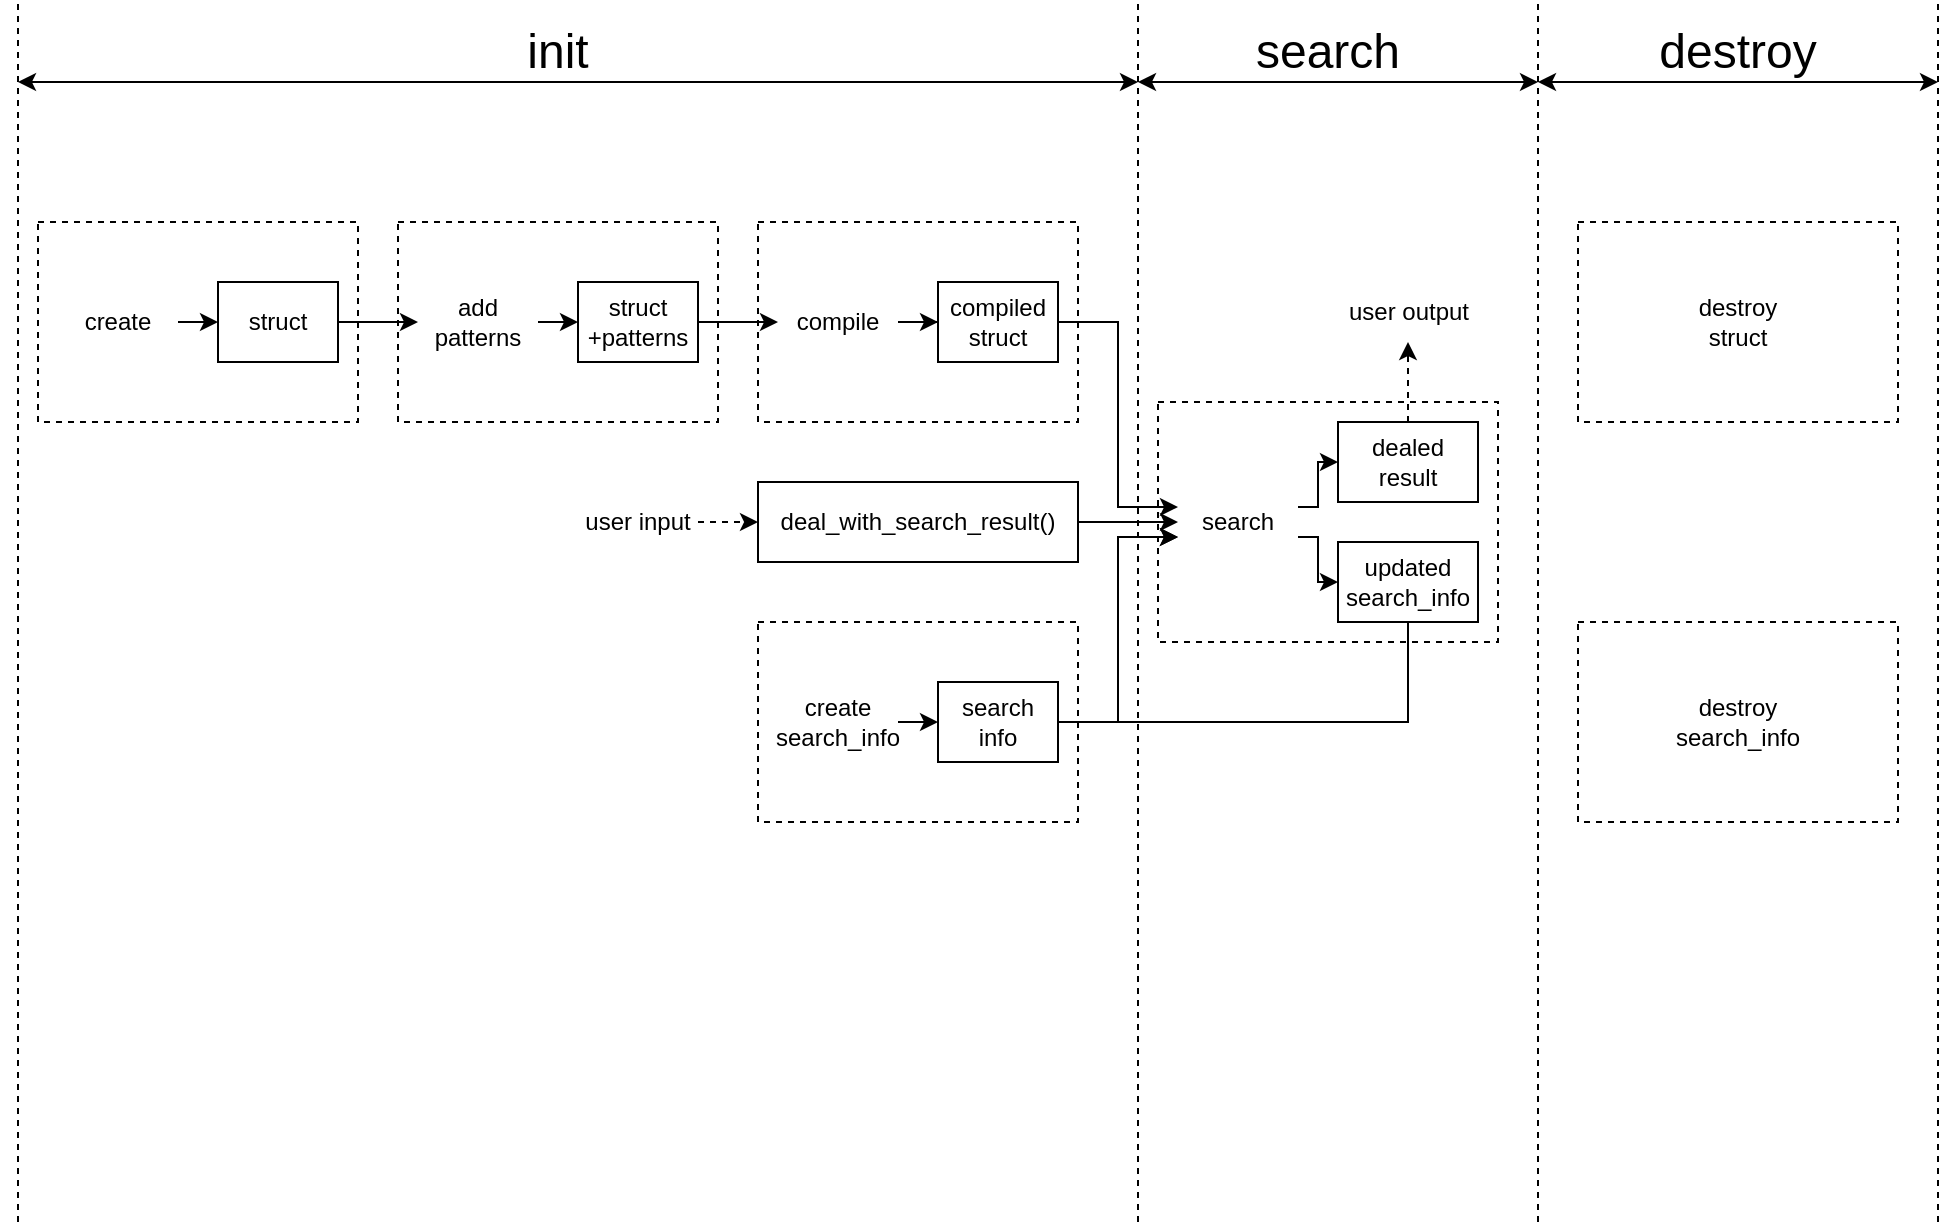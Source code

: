 <mxfile version="21.6.8" type="github">
  <diagram name="第 1 页" id="pvg0zaXt-YUNM_NyXzsP">
    <mxGraphModel dx="1434" dy="729" grid="1" gridSize="10" guides="1" tooltips="1" connect="1" arrows="1" fold="1" page="1" pageScale="1" pageWidth="1169" pageHeight="827" math="0" shadow="0">
      <root>
        <mxCell id="0" />
        <mxCell id="1" parent="0" />
        <mxCell id="F31uuGne2R7LKTNITNMI-1" value="" style="rounded=0;whiteSpace=wrap;html=1;dashed=1;" vertex="1" parent="1">
          <mxGeometry x="40" y="140" width="160" height="100" as="geometry" />
        </mxCell>
        <mxCell id="F31uuGne2R7LKTNITNMI-2" value="" style="rounded=0;whiteSpace=wrap;html=1;dashed=1;" vertex="1" parent="1">
          <mxGeometry x="220" y="140" width="160" height="100" as="geometry" />
        </mxCell>
        <mxCell id="F31uuGne2R7LKTNITNMI-3" value="" style="rounded=0;whiteSpace=wrap;html=1;dashed=1;" vertex="1" parent="1">
          <mxGeometry x="400" y="140" width="160" height="100" as="geometry" />
        </mxCell>
        <mxCell id="F31uuGne2R7LKTNITNMI-4" value="" style="rounded=0;whiteSpace=wrap;html=1;dashed=1;" vertex="1" parent="1">
          <mxGeometry x="600" y="230" width="170" height="120" as="geometry" />
        </mxCell>
        <mxCell id="F31uuGne2R7LKTNITNMI-5" value="" style="rounded=0;whiteSpace=wrap;html=1;dashed=1;" vertex="1" parent="1">
          <mxGeometry x="400" y="340" width="160" height="100" as="geometry" />
        </mxCell>
        <mxCell id="F31uuGne2R7LKTNITNMI-6" value="" style="rounded=0;whiteSpace=wrap;html=1;dashed=1;" vertex="1" parent="1">
          <mxGeometry x="810" y="140" width="160" height="100" as="geometry" />
        </mxCell>
        <mxCell id="F31uuGne2R7LKTNITNMI-9" value="" style="rounded=0;whiteSpace=wrap;html=1;dashed=1;" vertex="1" parent="1">
          <mxGeometry x="810" y="340" width="160" height="100" as="geometry" />
        </mxCell>
        <mxCell id="F31uuGne2R7LKTNITNMI-10" value="create" style="text;html=1;strokeColor=none;fillColor=none;align=center;verticalAlign=middle;whiteSpace=wrap;rounded=0;rotation=0;" vertex="1" parent="1">
          <mxGeometry x="50" y="175" width="60" height="30" as="geometry" />
        </mxCell>
        <mxCell id="F31uuGne2R7LKTNITNMI-17" style="edgeStyle=orthogonalEdgeStyle;rounded=0;orthogonalLoop=1;jettySize=auto;html=1;exitX=1;exitY=0.5;exitDx=0;exitDy=0;entryX=0;entryY=0.5;entryDx=0;entryDy=0;" edge="1" parent="1" source="F31uuGne2R7LKTNITNMI-11" target="F31uuGne2R7LKTNITNMI-16">
          <mxGeometry relative="1" as="geometry" />
        </mxCell>
        <mxCell id="F31uuGne2R7LKTNITNMI-11" value="struct" style="rounded=0;whiteSpace=wrap;html=1;spacingLeft=0;" vertex="1" parent="1">
          <mxGeometry x="130" y="170" width="60" height="40" as="geometry" />
        </mxCell>
        <mxCell id="F31uuGne2R7LKTNITNMI-14" value="" style="endArrow=classic;html=1;rounded=0;entryX=0;entryY=0.5;entryDx=0;entryDy=0;exitX=1;exitY=0.5;exitDx=0;exitDy=0;" edge="1" parent="1" source="F31uuGne2R7LKTNITNMI-10" target="F31uuGne2R7LKTNITNMI-11">
          <mxGeometry width="50" height="50" relative="1" as="geometry">
            <mxPoint x="90" y="190" as="sourcePoint" />
            <mxPoint x="540" y="320" as="targetPoint" />
          </mxGeometry>
        </mxCell>
        <mxCell id="F31uuGne2R7LKTNITNMI-24" style="edgeStyle=orthogonalEdgeStyle;rounded=0;orthogonalLoop=1;jettySize=auto;html=1;exitX=1;exitY=0.5;exitDx=0;exitDy=0;entryX=0;entryY=0.5;entryDx=0;entryDy=0;" edge="1" parent="1" source="F31uuGne2R7LKTNITNMI-16" target="F31uuGne2R7LKTNITNMI-23">
          <mxGeometry relative="1" as="geometry" />
        </mxCell>
        <mxCell id="F31uuGne2R7LKTNITNMI-16" value="add patterns" style="text;html=1;strokeColor=none;fillColor=none;align=center;verticalAlign=middle;whiteSpace=wrap;rounded=0;" vertex="1" parent="1">
          <mxGeometry x="230" y="175" width="60" height="30" as="geometry" />
        </mxCell>
        <mxCell id="F31uuGne2R7LKTNITNMI-27" style="edgeStyle=orthogonalEdgeStyle;rounded=0;orthogonalLoop=1;jettySize=auto;html=1;exitX=1;exitY=0.5;exitDx=0;exitDy=0;entryX=0;entryY=0.5;entryDx=0;entryDy=0;" edge="1" parent="1" source="F31uuGne2R7LKTNITNMI-23" target="F31uuGne2R7LKTNITNMI-25">
          <mxGeometry relative="1" as="geometry" />
        </mxCell>
        <mxCell id="F31uuGne2R7LKTNITNMI-23" value="struct +patterns" style="rounded=0;whiteSpace=wrap;html=1;spacingLeft=0;" vertex="1" parent="1">
          <mxGeometry x="310" y="170" width="60" height="40" as="geometry" />
        </mxCell>
        <mxCell id="F31uuGne2R7LKTNITNMI-28" style="edgeStyle=orthogonalEdgeStyle;rounded=0;orthogonalLoop=1;jettySize=auto;html=1;exitX=1;exitY=0.5;exitDx=0;exitDy=0;" edge="1" parent="1" source="F31uuGne2R7LKTNITNMI-25" target="F31uuGne2R7LKTNITNMI-26">
          <mxGeometry relative="1" as="geometry" />
        </mxCell>
        <mxCell id="F31uuGne2R7LKTNITNMI-25" value="compile" style="text;html=1;strokeColor=none;fillColor=none;align=center;verticalAlign=middle;whiteSpace=wrap;rounded=0;" vertex="1" parent="1">
          <mxGeometry x="410" y="175" width="60" height="30" as="geometry" />
        </mxCell>
        <mxCell id="F31uuGne2R7LKTNITNMI-38" style="edgeStyle=orthogonalEdgeStyle;rounded=0;orthogonalLoop=1;jettySize=auto;html=1;entryX=0;entryY=0.25;entryDx=0;entryDy=0;" edge="1" parent="1" source="F31uuGne2R7LKTNITNMI-26" target="F31uuGne2R7LKTNITNMI-35">
          <mxGeometry relative="1" as="geometry" />
        </mxCell>
        <mxCell id="F31uuGne2R7LKTNITNMI-26" value="compiled struct" style="rounded=0;whiteSpace=wrap;html=1;spacingLeft=0;" vertex="1" parent="1">
          <mxGeometry x="490" y="170" width="60" height="40" as="geometry" />
        </mxCell>
        <mxCell id="F31uuGne2R7LKTNITNMI-37" style="edgeStyle=orthogonalEdgeStyle;rounded=0;orthogonalLoop=1;jettySize=auto;html=1;exitX=1;exitY=0.5;exitDx=0;exitDy=0;" edge="1" parent="1" source="F31uuGne2R7LKTNITNMI-29" target="F31uuGne2R7LKTNITNMI-35">
          <mxGeometry relative="1" as="geometry" />
        </mxCell>
        <mxCell id="F31uuGne2R7LKTNITNMI-29" value="deal_with_search_result()" style="rounded=0;whiteSpace=wrap;html=1;" vertex="1" parent="1">
          <mxGeometry x="400" y="270" width="160" height="40" as="geometry" />
        </mxCell>
        <mxCell id="F31uuGne2R7LKTNITNMI-31" style="edgeStyle=orthogonalEdgeStyle;rounded=0;orthogonalLoop=1;jettySize=auto;html=1;exitX=1;exitY=0.5;exitDx=0;exitDy=0;entryX=0;entryY=0.5;entryDx=0;entryDy=0;dashed=1;" edge="1" parent="1" source="F31uuGne2R7LKTNITNMI-30" target="F31uuGne2R7LKTNITNMI-29">
          <mxGeometry relative="1" as="geometry" />
        </mxCell>
        <mxCell id="F31uuGne2R7LKTNITNMI-30" value="user input" style="text;html=1;strokeColor=none;fillColor=none;align=center;verticalAlign=middle;whiteSpace=wrap;rounded=0;" vertex="1" parent="1">
          <mxGeometry x="310" y="275" width="60" height="30" as="geometry" />
        </mxCell>
        <mxCell id="F31uuGne2R7LKTNITNMI-34" style="edgeStyle=orthogonalEdgeStyle;rounded=0;orthogonalLoop=1;jettySize=auto;html=1;exitX=1;exitY=0.5;exitDx=0;exitDy=0;entryX=0;entryY=0.5;entryDx=0;entryDy=0;" edge="1" parent="1" source="F31uuGne2R7LKTNITNMI-32" target="F31uuGne2R7LKTNITNMI-33">
          <mxGeometry relative="1" as="geometry" />
        </mxCell>
        <mxCell id="F31uuGne2R7LKTNITNMI-32" value="create search_info" style="text;html=1;strokeColor=none;fillColor=none;align=center;verticalAlign=middle;whiteSpace=wrap;rounded=0;" vertex="1" parent="1">
          <mxGeometry x="410" y="375" width="60" height="30" as="geometry" />
        </mxCell>
        <mxCell id="F31uuGne2R7LKTNITNMI-36" style="edgeStyle=orthogonalEdgeStyle;rounded=0;orthogonalLoop=1;jettySize=auto;html=1;exitX=1;exitY=0.5;exitDx=0;exitDy=0;entryX=0;entryY=0.75;entryDx=0;entryDy=0;" edge="1" parent="1" source="F31uuGne2R7LKTNITNMI-33" target="F31uuGne2R7LKTNITNMI-35">
          <mxGeometry relative="1" as="geometry" />
        </mxCell>
        <mxCell id="F31uuGne2R7LKTNITNMI-33" value="search info" style="rounded=0;whiteSpace=wrap;html=1;spacingLeft=0;" vertex="1" parent="1">
          <mxGeometry x="490" y="370" width="60" height="40" as="geometry" />
        </mxCell>
        <mxCell id="F31uuGne2R7LKTNITNMI-48" style="edgeStyle=orthogonalEdgeStyle;rounded=0;orthogonalLoop=1;jettySize=auto;html=1;exitX=1;exitY=0.75;exitDx=0;exitDy=0;" edge="1" parent="1" source="F31uuGne2R7LKTNITNMI-35" target="F31uuGne2R7LKTNITNMI-41">
          <mxGeometry relative="1" as="geometry">
            <Array as="points">
              <mxPoint x="680" y="298" />
              <mxPoint x="680" y="320" />
            </Array>
          </mxGeometry>
        </mxCell>
        <mxCell id="F31uuGne2R7LKTNITNMI-56" style="edgeStyle=orthogonalEdgeStyle;rounded=0;orthogonalLoop=1;jettySize=auto;html=1;exitX=1;exitY=0.25;exitDx=0;exitDy=0;entryX=0;entryY=0.5;entryDx=0;entryDy=0;" edge="1" parent="1" source="F31uuGne2R7LKTNITNMI-35" target="F31uuGne2R7LKTNITNMI-42">
          <mxGeometry relative="1" as="geometry">
            <Array as="points">
              <mxPoint x="680" y="283" />
              <mxPoint x="680" y="260" />
            </Array>
          </mxGeometry>
        </mxCell>
        <mxCell id="F31uuGne2R7LKTNITNMI-35" value="search" style="text;html=1;strokeColor=none;fillColor=none;align=center;verticalAlign=middle;whiteSpace=wrap;rounded=0;" vertex="1" parent="1">
          <mxGeometry x="610" y="275" width="60" height="30" as="geometry" />
        </mxCell>
        <mxCell id="F31uuGne2R7LKTNITNMI-58" style="edgeStyle=orthogonalEdgeStyle;rounded=0;orthogonalLoop=1;jettySize=auto;html=1;exitX=0.5;exitY=1;exitDx=0;exitDy=0;entryX=0;entryY=0.75;entryDx=0;entryDy=0;" edge="1" parent="1" source="F31uuGne2R7LKTNITNMI-41" target="F31uuGne2R7LKTNITNMI-35">
          <mxGeometry relative="1" as="geometry">
            <Array as="points">
              <mxPoint x="725" y="390" />
              <mxPoint x="580" y="390" />
              <mxPoint x="580" y="298" />
            </Array>
          </mxGeometry>
        </mxCell>
        <mxCell id="F31uuGne2R7LKTNITNMI-41" value="updated search_info" style="rounded=0;whiteSpace=wrap;html=1;spacingLeft=0;" vertex="1" parent="1">
          <mxGeometry x="690" y="300" width="70" height="40" as="geometry" />
        </mxCell>
        <mxCell id="F31uuGne2R7LKTNITNMI-78" value="" style="edgeStyle=orthogonalEdgeStyle;rounded=0;orthogonalLoop=1;jettySize=auto;html=1;dashed=1;" edge="1" parent="1" source="F31uuGne2R7LKTNITNMI-42">
          <mxGeometry relative="1" as="geometry">
            <mxPoint x="725" y="200" as="targetPoint" />
          </mxGeometry>
        </mxCell>
        <mxCell id="F31uuGne2R7LKTNITNMI-42" value="dealed result" style="rounded=0;whiteSpace=wrap;html=1;spacingLeft=0;" vertex="1" parent="1">
          <mxGeometry x="690" y="240" width="70" height="40" as="geometry" />
        </mxCell>
        <mxCell id="F31uuGne2R7LKTNITNMI-59" value="destroy struct" style="text;html=1;strokeColor=none;fillColor=none;align=center;verticalAlign=middle;whiteSpace=wrap;rounded=0;" vertex="1" parent="1">
          <mxGeometry x="860" y="175" width="60" height="30" as="geometry" />
        </mxCell>
        <mxCell id="F31uuGne2R7LKTNITNMI-60" value="destroy search_info" style="text;html=1;strokeColor=none;fillColor=none;align=center;verticalAlign=middle;whiteSpace=wrap;rounded=0;" vertex="1" parent="1">
          <mxGeometry x="860" y="375" width="60" height="30" as="geometry" />
        </mxCell>
        <mxCell id="F31uuGne2R7LKTNITNMI-65" value="" style="endArrow=none;dashed=1;html=1;rounded=0;" edge="1" parent="1">
          <mxGeometry width="50" height="50" relative="1" as="geometry">
            <mxPoint x="590" y="640" as="sourcePoint" />
            <mxPoint x="590" y="30" as="targetPoint" />
          </mxGeometry>
        </mxCell>
        <mxCell id="F31uuGne2R7LKTNITNMI-66" value="" style="endArrow=none;dashed=1;html=1;rounded=0;" edge="1" parent="1">
          <mxGeometry width="50" height="50" relative="1" as="geometry">
            <mxPoint x="790" y="640" as="sourcePoint" />
            <mxPoint x="790" y="30" as="targetPoint" />
          </mxGeometry>
        </mxCell>
        <mxCell id="F31uuGne2R7LKTNITNMI-67" value="" style="endArrow=none;dashed=1;html=1;rounded=0;" edge="1" parent="1">
          <mxGeometry width="50" height="50" relative="1" as="geometry">
            <mxPoint x="30" y="640" as="sourcePoint" />
            <mxPoint x="30" y="30" as="targetPoint" />
          </mxGeometry>
        </mxCell>
        <mxCell id="F31uuGne2R7LKTNITNMI-68" value="&lt;font style=&quot;font-size: 24px;&quot;&gt;init&lt;/font&gt;" style="text;html=1;strokeColor=none;fillColor=none;align=center;verticalAlign=middle;whiteSpace=wrap;rounded=0;" vertex="1" parent="1">
          <mxGeometry x="270" y="40" width="60" height="30" as="geometry" />
        </mxCell>
        <mxCell id="F31uuGne2R7LKTNITNMI-69" value="" style="endArrow=classic;startArrow=classic;html=1;rounded=0;" edge="1" parent="1">
          <mxGeometry width="50" height="50" relative="1" as="geometry">
            <mxPoint x="30" y="70" as="sourcePoint" />
            <mxPoint x="590" y="70" as="targetPoint" />
          </mxGeometry>
        </mxCell>
        <mxCell id="F31uuGne2R7LKTNITNMI-70" value="" style="endArrow=classic;startArrow=classic;html=1;rounded=0;" edge="1" parent="1">
          <mxGeometry width="50" height="50" relative="1" as="geometry">
            <mxPoint x="590" y="70" as="sourcePoint" />
            <mxPoint x="790" y="70" as="targetPoint" />
          </mxGeometry>
        </mxCell>
        <mxCell id="F31uuGne2R7LKTNITNMI-71" value="" style="endArrow=none;dashed=1;html=1;rounded=0;" edge="1" parent="1">
          <mxGeometry width="50" height="50" relative="1" as="geometry">
            <mxPoint x="990" y="640" as="sourcePoint" />
            <mxPoint x="990" y="30" as="targetPoint" />
          </mxGeometry>
        </mxCell>
        <mxCell id="F31uuGne2R7LKTNITNMI-72" value="" style="endArrow=classic;startArrow=classic;html=1;rounded=0;" edge="1" parent="1">
          <mxGeometry width="50" height="50" relative="1" as="geometry">
            <mxPoint x="790" y="70" as="sourcePoint" />
            <mxPoint x="990" y="70" as="targetPoint" />
          </mxGeometry>
        </mxCell>
        <mxCell id="F31uuGne2R7LKTNITNMI-75" value="&lt;font style=&quot;font-size: 24px;&quot;&gt;search&lt;/font&gt;" style="text;html=1;strokeColor=none;fillColor=none;align=center;verticalAlign=middle;whiteSpace=wrap;rounded=0;" vertex="1" parent="1">
          <mxGeometry x="655" y="40" width="60" height="30" as="geometry" />
        </mxCell>
        <mxCell id="F31uuGne2R7LKTNITNMI-76" value="&lt;span style=&quot;font-size: 24px;&quot;&gt;destroy&lt;br&gt;&lt;/span&gt;" style="text;html=1;strokeColor=none;fillColor=none;align=center;verticalAlign=middle;whiteSpace=wrap;rounded=0;" vertex="1" parent="1">
          <mxGeometry x="860" y="40" width="60" height="30" as="geometry" />
        </mxCell>
        <mxCell id="F31uuGne2R7LKTNITNMI-79" value="user output" style="text;html=1;strokeColor=none;fillColor=none;align=center;verticalAlign=middle;whiteSpace=wrap;rounded=0;" vertex="1" parent="1">
          <mxGeometry x="692.5" y="170" width="65" height="30" as="geometry" />
        </mxCell>
      </root>
    </mxGraphModel>
  </diagram>
</mxfile>
